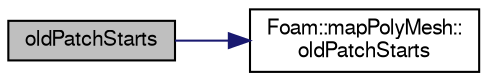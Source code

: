 digraph "oldPatchStarts"
{
  bgcolor="transparent";
  edge [fontname="FreeSans",fontsize="10",labelfontname="FreeSans",labelfontsize="10"];
  node [fontname="FreeSans",fontsize="10",shape=record];
  rankdir="LR";
  Node263 [label="oldPatchStarts",height=0.2,width=0.4,color="black", fillcolor="grey75", style="filled", fontcolor="black"];
  Node263 -> Node264 [color="midnightblue",fontsize="10",style="solid",fontname="FreeSans"];
  Node264 [label="Foam::mapPolyMesh::\loldPatchStarts",height=0.2,width=0.4,color="black",URL="$a27386.html#ab6af42a6b241790b5815b39b574ba392",tooltip="Return list of the old patch start labels. "];
}
